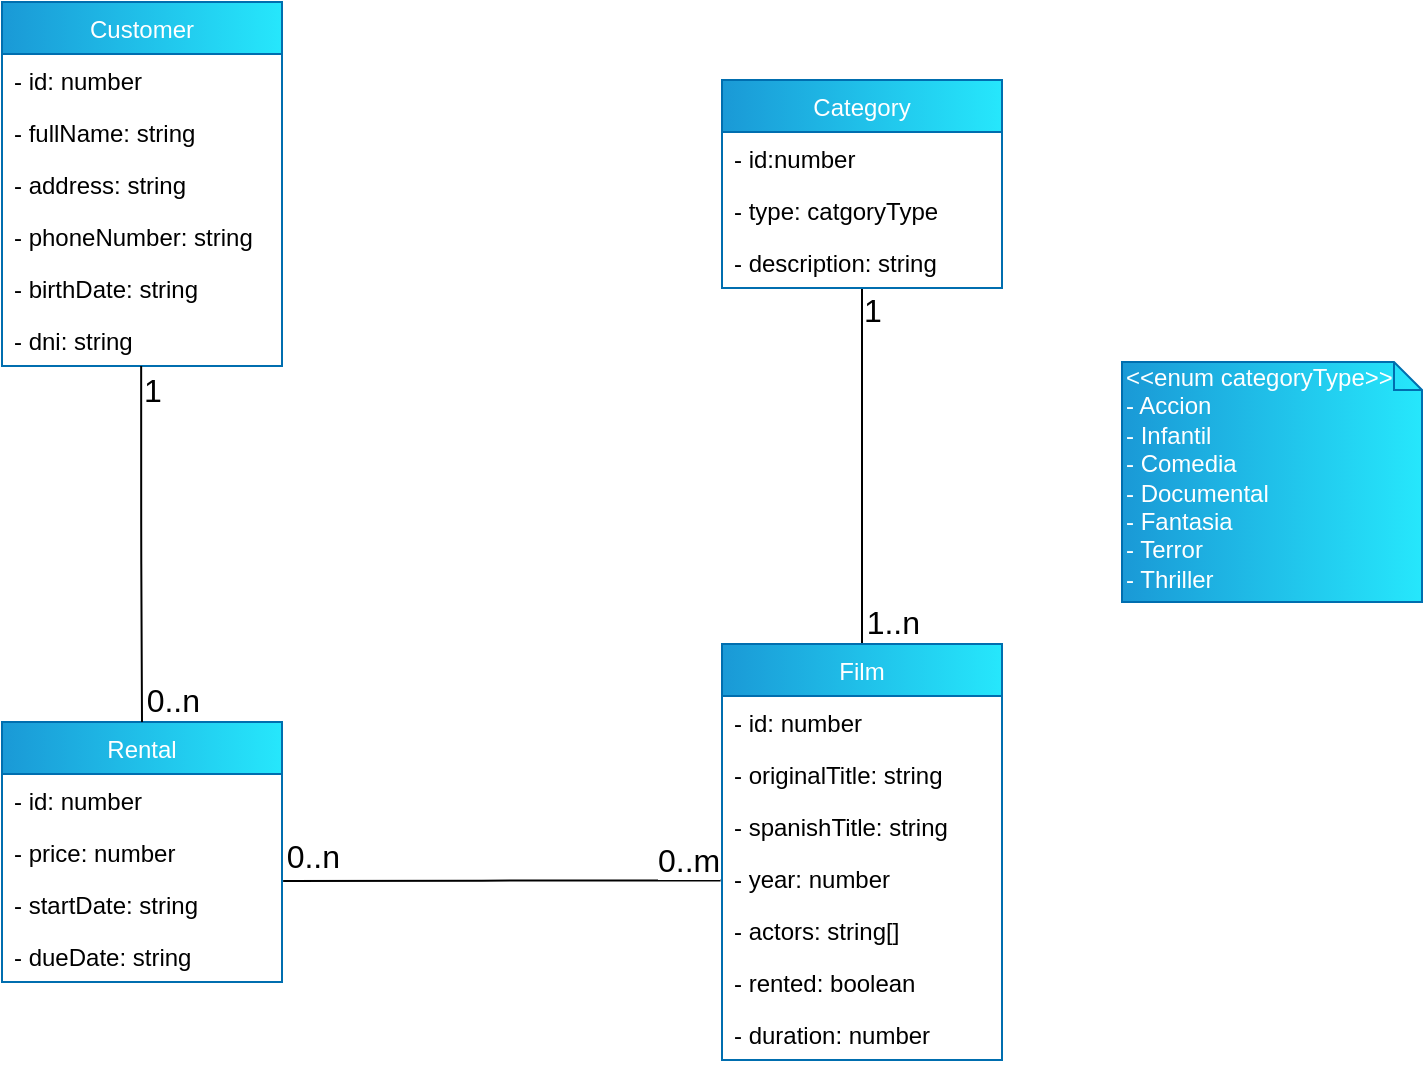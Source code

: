<mxfile version="13.7.3" type="device"><diagram id="x8rxFQXPZ2EW5rQmFSf4" name="Página-1"><mxGraphModel dx="1422" dy="822" grid="0" gridSize="10" guides="1" tooltips="1" connect="1" arrows="1" fold="1" page="1" pageScale="1" pageWidth="1169" pageHeight="827" background="none" math="0" shadow="0"><root><mxCell id="0"/><mxCell id="1" parent="0"/><mxCell id="4pYDOwehxxtqddQObkje-1" value="Customer" style="swimlane;fontStyle=0;childLayout=stackLayout;horizontal=1;startSize=26;horizontalStack=0;resizeParent=1;resizeParentMax=0;resizeLast=0;collapsible=1;marginBottom=0;strokeColor=#006EAF;fontColor=#ffffff;fillColor=#1A99D6;gradientDirection=east;gradientColor=#26E7FC;" parent="1" vertex="1"><mxGeometry x="360" y="80" width="140" height="182" as="geometry"/></mxCell><mxCell id="4pYDOwehxxtqddQObkje-4" value="- id: number" style="text;strokeColor=none;fillColor=none;align=left;verticalAlign=top;spacingLeft=4;spacingRight=4;overflow=hidden;rotatable=0;points=[[0,0.5],[1,0.5]];portConstraint=eastwest;" parent="4pYDOwehxxtqddQObkje-1" vertex="1"><mxGeometry y="26" width="140" height="26" as="geometry"/></mxCell><mxCell id="4pYDOwehxxtqddQObkje-2" value="- fullName: string" style="text;strokeColor=none;fillColor=none;align=left;verticalAlign=top;spacingLeft=4;spacingRight=4;overflow=hidden;rotatable=0;points=[[0,0.5],[1,0.5]];portConstraint=eastwest;" parent="4pYDOwehxxtqddQObkje-1" vertex="1"><mxGeometry y="52" width="140" height="26" as="geometry"/></mxCell><mxCell id="4pYDOwehxxtqddQObkje-3" value="- address: string" style="text;strokeColor=none;fillColor=none;align=left;verticalAlign=top;spacingLeft=4;spacingRight=4;overflow=hidden;rotatable=0;points=[[0,0.5],[1,0.5]];portConstraint=eastwest;" parent="4pYDOwehxxtqddQObkje-1" vertex="1"><mxGeometry y="78" width="140" height="26" as="geometry"/></mxCell><mxCell id="4pYDOwehxxtqddQObkje-22" value="- phoneNumber: string" style="text;strokeColor=none;fillColor=none;align=left;verticalAlign=top;spacingLeft=4;spacingRight=4;overflow=hidden;rotatable=0;points=[[0,0.5],[1,0.5]];portConstraint=eastwest;" parent="4pYDOwehxxtqddQObkje-1" vertex="1"><mxGeometry y="104" width="140" height="26" as="geometry"/></mxCell><mxCell id="4pYDOwehxxtqddQObkje-23" value="- birthDate: string" style="text;strokeColor=none;fillColor=none;align=left;verticalAlign=top;spacingLeft=4;spacingRight=4;overflow=hidden;rotatable=0;points=[[0,0.5],[1,0.5]];portConstraint=eastwest;" parent="4pYDOwehxxtqddQObkje-1" vertex="1"><mxGeometry y="130" width="140" height="26" as="geometry"/></mxCell><mxCell id="4pYDOwehxxtqddQObkje-24" value="- dni: string" style="text;strokeColor=none;fillColor=none;align=left;verticalAlign=top;spacingLeft=4;spacingRight=4;overflow=hidden;rotatable=0;points=[[0,0.5],[1,0.5]];portConstraint=eastwest;" parent="4pYDOwehxxtqddQObkje-1" vertex="1"><mxGeometry y="156" width="140" height="26" as="geometry"/></mxCell><mxCell id="4pYDOwehxxtqddQObkje-5" value="Rental" style="swimlane;fontStyle=0;childLayout=stackLayout;horizontal=1;startSize=26;horizontalStack=0;resizeParent=1;resizeParentMax=0;resizeLast=0;collapsible=1;marginBottom=0;strokeColor=#006EAF;fontColor=#ffffff;fillColor=#1A99D6;gradientDirection=east;gradientColor=#26E7FC;" parent="1" vertex="1"><mxGeometry x="360" y="440" width="140" height="130" as="geometry"/></mxCell><mxCell id="4pYDOwehxxtqddQObkje-6" value="- id: number" style="text;strokeColor=none;fillColor=none;align=left;verticalAlign=top;spacingLeft=4;spacingRight=4;overflow=hidden;rotatable=0;points=[[0,0.5],[1,0.5]];portConstraint=eastwest;" parent="4pYDOwehxxtqddQObkje-5" vertex="1"><mxGeometry y="26" width="140" height="26" as="geometry"/></mxCell><mxCell id="4pYDOwehxxtqddQObkje-7" value="- price: number" style="text;strokeColor=none;fillColor=none;align=left;verticalAlign=top;spacingLeft=4;spacingRight=4;overflow=hidden;rotatable=0;points=[[0,0.5],[1,0.5]];portConstraint=eastwest;" parent="4pYDOwehxxtqddQObkje-5" vertex="1"><mxGeometry y="52" width="140" height="26" as="geometry"/></mxCell><mxCell id="4pYDOwehxxtqddQObkje-8" value="- startDate: string" style="text;strokeColor=none;fillColor=none;align=left;verticalAlign=top;spacingLeft=4;spacingRight=4;overflow=hidden;rotatable=0;points=[[0,0.5],[1,0.5]];portConstraint=eastwest;" parent="4pYDOwehxxtqddQObkje-5" vertex="1"><mxGeometry y="78" width="140" height="26" as="geometry"/></mxCell><mxCell id="4pYDOwehxxtqddQObkje-29" value="- dueDate: string" style="text;strokeColor=none;fillColor=none;align=left;verticalAlign=top;spacingLeft=4;spacingRight=4;overflow=hidden;rotatable=0;points=[[0,0.5],[1,0.5]];portConstraint=eastwest;" parent="4pYDOwehxxtqddQObkje-5" vertex="1"><mxGeometry y="104" width="140" height="26" as="geometry"/></mxCell><mxCell id="rZfhu_hZ9ng_GuoceLTC-4" value="" style="endArrow=none;html=1;edgeStyle=orthogonalEdgeStyle;exitX=0.5;exitY=1;exitDx=0;exitDy=0;entryX=0.5;entryY=0;entryDx=0;entryDy=0;" parent="1" source="4pYDOwehxxtqddQObkje-13" target="4pYDOwehxxtqddQObkje-9" edge="1"><mxGeometry relative="1" as="geometry"><mxPoint x="810" y="262" as="sourcePoint"/><mxPoint x="820" y="312" as="targetPoint"/></mxGeometry></mxCell><mxCell id="rZfhu_hZ9ng_GuoceLTC-5" value="1" style="edgeLabel;resizable=0;html=1;align=left;verticalAlign=bottom;fontSize=16;" parent="rZfhu_hZ9ng_GuoceLTC-4" connectable="0" vertex="1"><mxGeometry x="-1" relative="1" as="geometry"><mxPoint x="-1" y="22" as="offset"/></mxGeometry></mxCell><mxCell id="rZfhu_hZ9ng_GuoceLTC-6" value="1..n" style="edgeLabel;resizable=0;html=1;align=right;verticalAlign=bottom;fontSize=16;" parent="rZfhu_hZ9ng_GuoceLTC-4" connectable="0" vertex="1"><mxGeometry x="1" relative="1" as="geometry"><mxPoint x="29" y="0.97" as="offset"/></mxGeometry></mxCell><mxCell id="rZfhu_hZ9ng_GuoceLTC-10" value="" style="endArrow=none;html=1;edgeStyle=orthogonalEdgeStyle;entryX=0.5;entryY=0;entryDx=0;entryDy=0;exitX=0.497;exitY=0.999;exitDx=0;exitDy=0;exitPerimeter=0;" parent="1" source="4pYDOwehxxtqddQObkje-24" target="4pYDOwehxxtqddQObkje-5" edge="1"><mxGeometry relative="1" as="geometry"><mxPoint x="430" y="280" as="sourcePoint"/><mxPoint x="830" y="450" as="targetPoint"/></mxGeometry></mxCell><mxCell id="rZfhu_hZ9ng_GuoceLTC-11" value="1" style="edgeLabel;resizable=0;html=1;align=left;verticalAlign=bottom;fontSize=16;" parent="rZfhu_hZ9ng_GuoceLTC-10" connectable="0" vertex="1"><mxGeometry x="-1" relative="1" as="geometry"><mxPoint x="-1" y="23.03" as="offset"/></mxGeometry></mxCell><mxCell id="rZfhu_hZ9ng_GuoceLTC-12" value="0..n" style="edgeLabel;resizable=0;html=1;align=right;verticalAlign=bottom;fontSize=16;" parent="rZfhu_hZ9ng_GuoceLTC-10" connectable="0" vertex="1"><mxGeometry x="1" relative="1" as="geometry"><mxPoint x="29" as="offset"/></mxGeometry></mxCell><mxCell id="4pYDOwehxxtqddQObkje-13" value="Category" style="swimlane;fontStyle=0;childLayout=stackLayout;horizontal=1;startSize=26;horizontalStack=0;resizeParent=1;resizeParentMax=0;resizeLast=0;collapsible=1;marginBottom=0;strokeColor=#006EAF;fontColor=#ffffff;fillColor=#1A99D6;gradientDirection=east;gradientColor=#26E7FC;" parent="1" vertex="1"><mxGeometry x="720" y="119" width="140" height="104" as="geometry"/></mxCell><mxCell id="4pYDOwehxxtqddQObkje-14" value="- id:number" style="text;strokeColor=none;fillColor=none;align=left;verticalAlign=top;spacingLeft=4;spacingRight=4;overflow=hidden;rotatable=0;points=[[0,0.5],[1,0.5]];portConstraint=eastwest;" parent="4pYDOwehxxtqddQObkje-13" vertex="1"><mxGeometry y="26" width="140" height="26" as="geometry"/></mxCell><mxCell id="4pYDOwehxxtqddQObkje-15" value="- type: catgoryType" style="text;strokeColor=none;fillColor=none;align=left;verticalAlign=top;spacingLeft=4;spacingRight=4;overflow=hidden;rotatable=0;points=[[0,0.5],[1,0.5]];portConstraint=eastwest;" parent="4pYDOwehxxtqddQObkje-13" vertex="1"><mxGeometry y="52" width="140" height="26" as="geometry"/></mxCell><mxCell id="4pYDOwehxxtqddQObkje-16" value="- description: string" style="text;strokeColor=none;fillColor=none;align=left;verticalAlign=top;spacingLeft=4;spacingRight=4;overflow=hidden;rotatable=0;points=[[0,0.5],[1,0.5]];portConstraint=eastwest;" parent="4pYDOwehxxtqddQObkje-13" vertex="1"><mxGeometry y="78" width="140" height="26" as="geometry"/></mxCell><mxCell id="4pYDOwehxxtqddQObkje-9" value="Film" style="swimlane;fontStyle=0;childLayout=stackLayout;horizontal=1;startSize=26;horizontalStack=0;resizeParent=1;resizeParentMax=0;resizeLast=0;collapsible=1;marginBottom=0;strokeColor=#006EAF;fontColor=#ffffff;fillColor=#1A99D6;gradientDirection=east;gradientColor=#26E7FC;" parent="1" vertex="1"><mxGeometry x="720" y="401" width="140" height="208" as="geometry"/></mxCell><mxCell id="4pYDOwehxxtqddQObkje-10" value="- id: number" style="text;strokeColor=none;fillColor=none;align=left;verticalAlign=top;spacingLeft=4;spacingRight=4;overflow=hidden;rotatable=0;points=[[0,0.5],[1,0.5]];portConstraint=eastwest;" parent="4pYDOwehxxtqddQObkje-9" vertex="1"><mxGeometry y="26" width="140" height="26" as="geometry"/></mxCell><mxCell id="4pYDOwehxxtqddQObkje-11" value="- originalTitle: string" style="text;strokeColor=none;fillColor=none;align=left;verticalAlign=top;spacingLeft=4;spacingRight=4;overflow=hidden;rotatable=0;points=[[0,0.5],[1,0.5]];portConstraint=eastwest;" parent="4pYDOwehxxtqddQObkje-9" vertex="1"><mxGeometry y="52" width="140" height="26" as="geometry"/></mxCell><mxCell id="4pYDOwehxxtqddQObkje-12" value="- spanishTitle: string" style="text;strokeColor=none;fillColor=none;align=left;verticalAlign=top;spacingLeft=4;spacingRight=4;overflow=hidden;rotatable=0;points=[[0,0.5],[1,0.5]];portConstraint=eastwest;" parent="4pYDOwehxxtqddQObkje-9" vertex="1"><mxGeometry y="78" width="140" height="26" as="geometry"/></mxCell><mxCell id="4pYDOwehxxtqddQObkje-36" value="- year: number" style="text;strokeColor=none;fillColor=none;align=left;verticalAlign=top;spacingLeft=4;spacingRight=4;overflow=hidden;rotatable=0;points=[[0,0.5],[1,0.5]];portConstraint=eastwest;" parent="4pYDOwehxxtqddQObkje-9" vertex="1"><mxGeometry y="104" width="140" height="26" as="geometry"/></mxCell><mxCell id="4pYDOwehxxtqddQObkje-37" value="- actors: string[]" style="text;strokeColor=none;fillColor=none;align=left;verticalAlign=top;spacingLeft=4;spacingRight=4;overflow=hidden;rotatable=0;points=[[0,0.5],[1,0.5]];portConstraint=eastwest;" parent="4pYDOwehxxtqddQObkje-9" vertex="1"><mxGeometry y="130" width="140" height="26" as="geometry"/></mxCell><mxCell id="4pYDOwehxxtqddQObkje-38" value="- rented: boolean" style="text;strokeColor=none;fillColor=none;align=left;verticalAlign=top;spacingLeft=4;spacingRight=4;overflow=hidden;rotatable=0;points=[[0,0.5],[1,0.5]];portConstraint=eastwest;" parent="4pYDOwehxxtqddQObkje-9" vertex="1"><mxGeometry y="156" width="140" height="26" as="geometry"/></mxCell><mxCell id="Adl54PUCkbVwNIhKEZ_Q-1" value="- duration: number" style="text;strokeColor=none;fillColor=none;align=left;verticalAlign=top;spacingLeft=4;spacingRight=4;overflow=hidden;rotatable=0;points=[[0,0.5],[1,0.5]];portConstraint=eastwest;" parent="4pYDOwehxxtqddQObkje-9" vertex="1"><mxGeometry y="182" width="140" height="26" as="geometry"/></mxCell><mxCell id="CX4S69B92TSzFwct-KDM-2" value="" style="endArrow=none;html=1;edgeStyle=orthogonalEdgeStyle;exitX=-0.005;exitY=0.549;exitDx=0;exitDy=0;entryX=1.004;entryY=0.059;entryDx=0;entryDy=0;entryPerimeter=0;exitPerimeter=0;" parent="1" source="4pYDOwehxxtqddQObkje-36" target="4pYDOwehxxtqddQObkje-8" edge="1"><mxGeometry relative="1" as="geometry"><mxPoint x="439.58" y="271.974" as="sourcePoint"/><mxPoint x="500" y="523" as="targetPoint"/></mxGeometry></mxCell><mxCell id="CX4S69B92TSzFwct-KDM-3" value="0..m" style="edgeLabel;resizable=0;html=1;align=left;verticalAlign=bottom;fontSize=16;" parent="CX4S69B92TSzFwct-KDM-2" connectable="0" vertex="1"><mxGeometry x="-1" relative="1" as="geometry"><mxPoint x="-33.3" y="0.73" as="offset"/></mxGeometry></mxCell><mxCell id="CX4S69B92TSzFwct-KDM-4" value="0..n" style="edgeLabel;resizable=0;html=1;align=right;verticalAlign=bottom;fontSize=16;" parent="CX4S69B92TSzFwct-KDM-2" connectable="0" vertex="1"><mxGeometry x="1" relative="1" as="geometry"><mxPoint x="29" y="-1" as="offset"/></mxGeometry></mxCell><mxCell id="VVfddKL5cWKG2ZR2jTKB-1" value="&amp;lt;&amp;lt;enum categoryType&amp;gt;&amp;gt;&lt;br&gt;- Accion&lt;br&gt;- Infantil&lt;br&gt;- Comedia&lt;br&gt;- Documental&lt;br&gt;- Fantasia&lt;br&gt;- Terror&lt;br&gt;- Thriller" style="shape=note;whiteSpace=wrap;html=1;size=14;verticalAlign=top;align=left;spacingTop=-6;strokeColor=#006EAF;fontColor=#ffffff;fillColor=#1A99D6;gradientDirection=east;gradientColor=#26E7FC;" parent="1" vertex="1"><mxGeometry x="920" y="260" width="150" height="120" as="geometry"/></mxCell></root></mxGraphModel></diagram></mxfile>